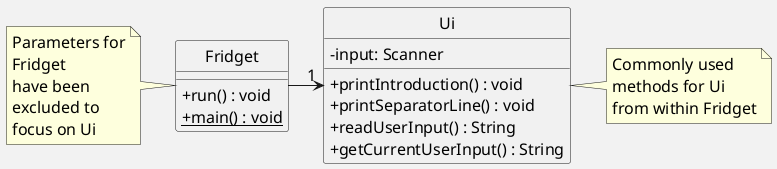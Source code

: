 @startuml
hide circle
skinparam classAttributeIconSize 0
skinparam backgroundColor #f2f2f2
skinparam defaultFontSize 16

class Fridget {
    + run() : void
    + {static} main() : void
}

note left
    Parameters for
    Fridget
    have been
    excluded to
    focus on Ui
end note

class Ui {
    - input: Scanner
    + printIntroduction() : void
    + printSeparatorLine() : void
    + readUserInput() : String
    + getCurrentUserInput() : String
}

Fridget -> "1" Ui
note right
    Commonly used
    methods for Ui
    from within Fridget
end note

@enduml